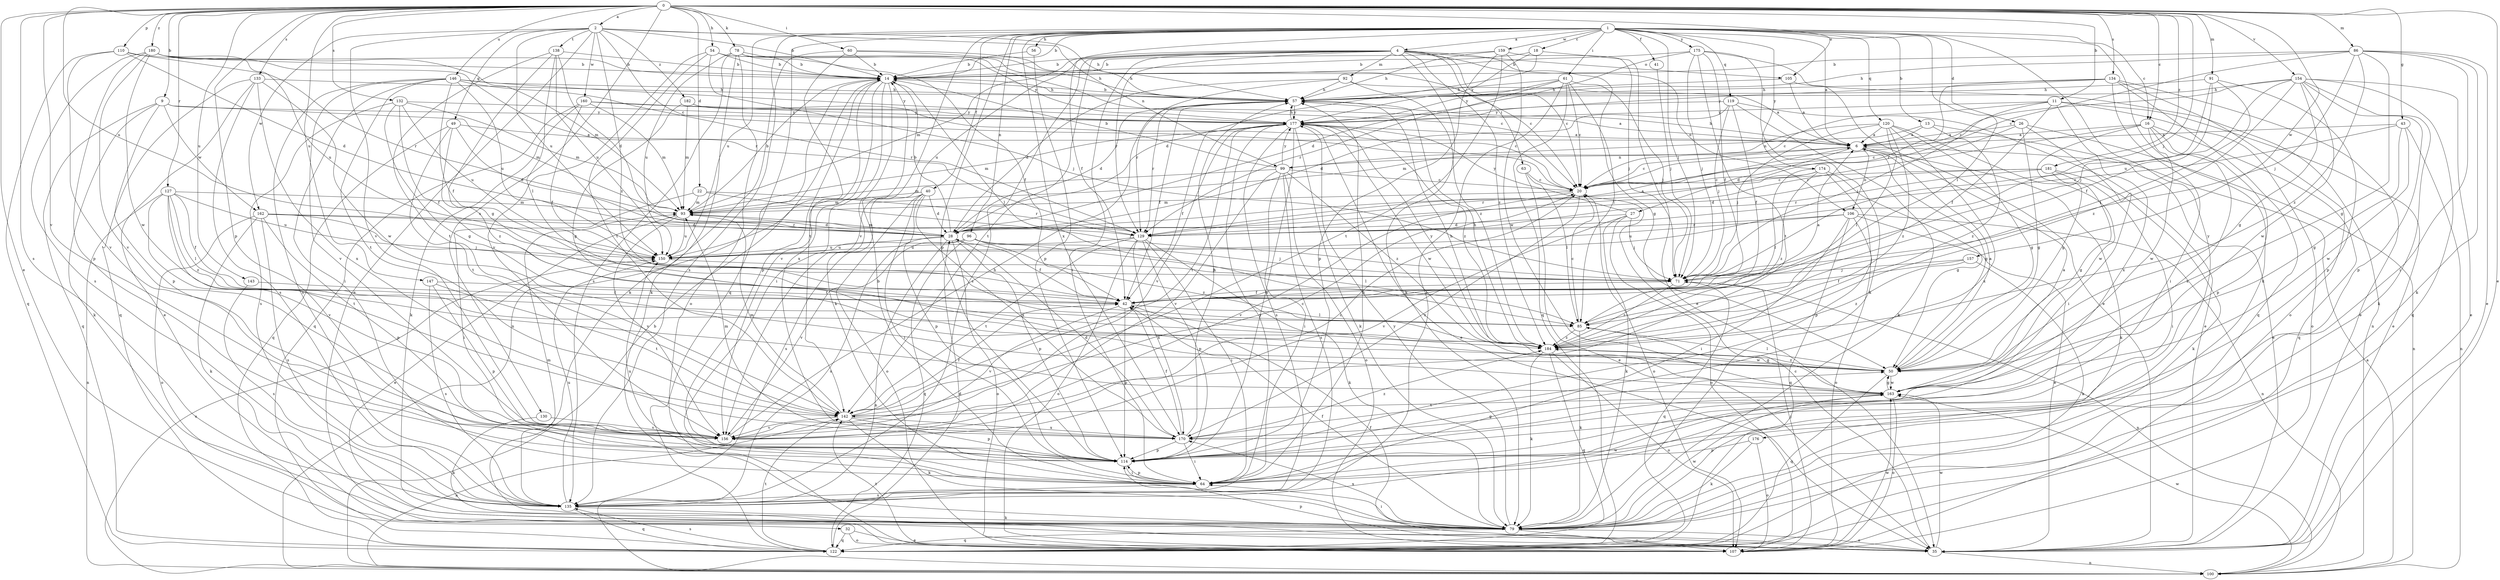 strict digraph  {
0;
1;
2;
4;
6;
9;
11;
13;
14;
16;
18;
20;
22;
26;
27;
28;
32;
35;
40;
41;
42;
43;
49;
50;
54;
56;
57;
60;
61;
63;
64;
71;
78;
79;
85;
86;
91;
92;
93;
96;
99;
100;
105;
106;
107;
110;
114;
119;
120;
122;
127;
129;
130;
132;
133;
134;
135;
138;
142;
143;
146;
147;
150;
154;
156;
157;
159;
160;
162;
163;
170;
174;
175;
176;
177;
180;
181;
182;
184;
0 -> 2  [label=a];
0 -> 9  [label=b];
0 -> 11  [label=b];
0 -> 16  [label=c];
0 -> 22  [label=d];
0 -> 32  [label=e];
0 -> 35  [label=e];
0 -> 43  [label=g];
0 -> 54  [label=h];
0 -> 60  [label=i];
0 -> 71  [label=j];
0 -> 78  [label=k];
0 -> 86  [label=m];
0 -> 91  [label=m];
0 -> 105  [label=o];
0 -> 110  [label=p];
0 -> 114  [label=p];
0 -> 127  [label=r];
0 -> 130  [label=s];
0 -> 132  [label=s];
0 -> 133  [label=s];
0 -> 134  [label=s];
0 -> 135  [label=s];
0 -> 143  [label=u];
0 -> 146  [label=u];
0 -> 147  [label=u];
0 -> 150  [label=u];
0 -> 154  [label=v];
0 -> 156  [label=v];
0 -> 157  [label=w];
0 -> 180  [label=z];
0 -> 181  [label=z];
1 -> 4  [label=a];
1 -> 6  [label=a];
1 -> 13  [label=b];
1 -> 14  [label=b];
1 -> 16  [label=c];
1 -> 18  [label=c];
1 -> 26  [label=d];
1 -> 40  [label=f];
1 -> 41  [label=f];
1 -> 42  [label=f];
1 -> 56  [label=h];
1 -> 61  [label=i];
1 -> 71  [label=j];
1 -> 79  [label=k];
1 -> 85  [label=l];
1 -> 96  [label=n];
1 -> 114  [label=p];
1 -> 119  [label=q];
1 -> 120  [label=q];
1 -> 122  [label=q];
1 -> 135  [label=s];
1 -> 150  [label=u];
1 -> 156  [label=v];
1 -> 159  [label=w];
1 -> 170  [label=x];
1 -> 174  [label=y];
1 -> 175  [label=y];
1 -> 176  [label=y];
2 -> 14  [label=b];
2 -> 20  [label=c];
2 -> 35  [label=e];
2 -> 49  [label=g];
2 -> 57  [label=h];
2 -> 99  [label=n];
2 -> 138  [label=t];
2 -> 150  [label=u];
2 -> 156  [label=v];
2 -> 160  [label=w];
2 -> 162  [label=w];
2 -> 182  [label=z];
2 -> 184  [label=z];
4 -> 14  [label=b];
4 -> 20  [label=c];
4 -> 50  [label=g];
4 -> 63  [label=i];
4 -> 64  [label=i];
4 -> 79  [label=k];
4 -> 92  [label=m];
4 -> 93  [label=m];
4 -> 105  [label=o];
4 -> 106  [label=o];
4 -> 129  [label=r];
4 -> 135  [label=s];
4 -> 142  [label=t];
4 -> 150  [label=u];
4 -> 184  [label=z];
6 -> 20  [label=c];
6 -> 27  [label=d];
6 -> 50  [label=g];
6 -> 57  [label=h];
6 -> 79  [label=k];
6 -> 99  [label=n];
6 -> 106  [label=o];
9 -> 79  [label=k];
9 -> 93  [label=m];
9 -> 114  [label=p];
9 -> 122  [label=q];
9 -> 162  [label=w];
9 -> 177  [label=y];
11 -> 20  [label=c];
11 -> 35  [label=e];
11 -> 42  [label=f];
11 -> 71  [label=j];
11 -> 107  [label=o];
11 -> 170  [label=x];
11 -> 177  [label=y];
13 -> 6  [label=a];
13 -> 35  [label=e];
13 -> 99  [label=n];
13 -> 184  [label=z];
14 -> 57  [label=h];
14 -> 64  [label=i];
14 -> 79  [label=k];
14 -> 85  [label=l];
14 -> 100  [label=n];
14 -> 114  [label=p];
14 -> 156  [label=v];
14 -> 170  [label=x];
16 -> 6  [label=a];
16 -> 50  [label=g];
16 -> 114  [label=p];
16 -> 122  [label=q];
16 -> 129  [label=r];
16 -> 163  [label=w];
16 -> 170  [label=x];
18 -> 14  [label=b];
18 -> 28  [label=d];
18 -> 35  [label=e];
18 -> 177  [label=y];
20 -> 93  [label=m];
20 -> 107  [label=o];
20 -> 156  [label=v];
20 -> 170  [label=x];
22 -> 64  [label=i];
22 -> 71  [label=j];
22 -> 93  [label=m];
22 -> 129  [label=r];
26 -> 6  [label=a];
26 -> 20  [label=c];
26 -> 50  [label=g];
26 -> 64  [label=i];
26 -> 100  [label=n];
27 -> 28  [label=d];
27 -> 71  [label=j];
27 -> 79  [label=k];
27 -> 107  [label=o];
27 -> 156  [label=v];
27 -> 177  [label=y];
28 -> 6  [label=a];
28 -> 14  [label=b];
28 -> 42  [label=f];
28 -> 93  [label=m];
28 -> 100  [label=n];
28 -> 107  [label=o];
28 -> 114  [label=p];
28 -> 135  [label=s];
28 -> 150  [label=u];
32 -> 35  [label=e];
32 -> 107  [label=o];
32 -> 122  [label=q];
35 -> 20  [label=c];
35 -> 42  [label=f];
35 -> 100  [label=n];
35 -> 114  [label=p];
35 -> 163  [label=w];
40 -> 28  [label=d];
40 -> 64  [label=i];
40 -> 93  [label=m];
40 -> 107  [label=o];
40 -> 114  [label=p];
40 -> 135  [label=s];
40 -> 170  [label=x];
41 -> 71  [label=j];
42 -> 6  [label=a];
42 -> 85  [label=l];
42 -> 114  [label=p];
42 -> 156  [label=v];
43 -> 6  [label=a];
43 -> 50  [label=g];
43 -> 100  [label=n];
43 -> 129  [label=r];
43 -> 163  [label=w];
49 -> 6  [label=a];
49 -> 28  [label=d];
49 -> 122  [label=q];
49 -> 142  [label=t];
49 -> 184  [label=z];
50 -> 6  [label=a];
50 -> 57  [label=h];
50 -> 85  [label=l];
50 -> 122  [label=q];
50 -> 163  [label=w];
50 -> 184  [label=z];
54 -> 14  [label=b];
54 -> 20  [label=c];
54 -> 71  [label=j];
54 -> 142  [label=t];
54 -> 156  [label=v];
54 -> 177  [label=y];
56 -> 14  [label=b];
56 -> 114  [label=p];
57 -> 14  [label=b];
57 -> 28  [label=d];
57 -> 42  [label=f];
57 -> 129  [label=r];
57 -> 177  [label=y];
60 -> 14  [label=b];
60 -> 20  [label=c];
60 -> 57  [label=h];
60 -> 79  [label=k];
60 -> 142  [label=t];
61 -> 20  [label=c];
61 -> 57  [label=h];
61 -> 71  [label=j];
61 -> 85  [label=l];
61 -> 122  [label=q];
61 -> 129  [label=r];
61 -> 135  [label=s];
61 -> 177  [label=y];
63 -> 20  [label=c];
63 -> 35  [label=e];
63 -> 85  [label=l];
64 -> 14  [label=b];
64 -> 57  [label=h];
64 -> 114  [label=p];
64 -> 135  [label=s];
64 -> 150  [label=u];
71 -> 42  [label=f];
71 -> 100  [label=n];
71 -> 122  [label=q];
71 -> 184  [label=z];
78 -> 14  [label=b];
78 -> 42  [label=f];
78 -> 57  [label=h];
78 -> 79  [label=k];
78 -> 107  [label=o];
78 -> 135  [label=s];
78 -> 150  [label=u];
79 -> 35  [label=e];
79 -> 42  [label=f];
79 -> 64  [label=i];
79 -> 107  [label=o];
79 -> 122  [label=q];
79 -> 163  [label=w];
79 -> 170  [label=x];
79 -> 177  [label=y];
85 -> 20  [label=c];
85 -> 79  [label=k];
85 -> 163  [label=w];
85 -> 184  [label=z];
86 -> 14  [label=b];
86 -> 20  [label=c];
86 -> 35  [label=e];
86 -> 50  [label=g];
86 -> 57  [label=h];
86 -> 64  [label=i];
86 -> 71  [label=j];
86 -> 79  [label=k];
86 -> 184  [label=z];
91 -> 42  [label=f];
91 -> 57  [label=h];
91 -> 71  [label=j];
91 -> 85  [label=l];
91 -> 114  [label=p];
92 -> 6  [label=a];
92 -> 28  [label=d];
92 -> 57  [label=h];
92 -> 129  [label=r];
92 -> 184  [label=z];
93 -> 14  [label=b];
93 -> 28  [label=d];
93 -> 35  [label=e];
93 -> 150  [label=u];
93 -> 156  [label=v];
96 -> 71  [label=j];
96 -> 85  [label=l];
96 -> 122  [label=q];
96 -> 150  [label=u];
96 -> 156  [label=v];
96 -> 184  [label=z];
99 -> 14  [label=b];
99 -> 20  [label=c];
99 -> 64  [label=i];
99 -> 93  [label=m];
99 -> 107  [label=o];
99 -> 135  [label=s];
99 -> 156  [label=v];
99 -> 177  [label=y];
99 -> 184  [label=z];
100 -> 6  [label=a];
100 -> 14  [label=b];
100 -> 150  [label=u];
100 -> 163  [label=w];
105 -> 6  [label=a];
105 -> 57  [label=h];
105 -> 100  [label=n];
106 -> 35  [label=e];
106 -> 64  [label=i];
106 -> 100  [label=n];
106 -> 107  [label=o];
106 -> 122  [label=q];
106 -> 129  [label=r];
106 -> 150  [label=u];
107 -> 71  [label=j];
107 -> 142  [label=t];
107 -> 163  [label=w];
110 -> 14  [label=b];
110 -> 28  [label=d];
110 -> 122  [label=q];
110 -> 129  [label=r];
110 -> 156  [label=v];
114 -> 50  [label=g];
114 -> 64  [label=i];
119 -> 28  [label=d];
119 -> 35  [label=e];
119 -> 42  [label=f];
119 -> 71  [label=j];
119 -> 79  [label=k];
119 -> 177  [label=y];
120 -> 6  [label=a];
120 -> 50  [label=g];
120 -> 71  [label=j];
120 -> 85  [label=l];
120 -> 93  [label=m];
120 -> 163  [label=w];
120 -> 170  [label=x];
120 -> 184  [label=z];
122 -> 28  [label=d];
122 -> 135  [label=s];
122 -> 142  [label=t];
127 -> 42  [label=f];
127 -> 85  [label=l];
127 -> 93  [label=m];
127 -> 100  [label=n];
127 -> 142  [label=t];
127 -> 150  [label=u];
127 -> 156  [label=v];
127 -> 184  [label=z];
129 -> 64  [label=i];
129 -> 79  [label=k];
129 -> 107  [label=o];
129 -> 114  [label=p];
129 -> 142  [label=t];
129 -> 150  [label=u];
129 -> 170  [label=x];
130 -> 79  [label=k];
130 -> 156  [label=v];
132 -> 42  [label=f];
132 -> 50  [label=g];
132 -> 93  [label=m];
132 -> 135  [label=s];
132 -> 150  [label=u];
132 -> 177  [label=y];
133 -> 35  [label=e];
133 -> 57  [label=h];
133 -> 122  [label=q];
133 -> 135  [label=s];
133 -> 163  [label=w];
133 -> 170  [label=x];
134 -> 35  [label=e];
134 -> 57  [label=h];
134 -> 64  [label=i];
134 -> 107  [label=o];
134 -> 122  [label=q];
134 -> 129  [label=r];
134 -> 177  [label=y];
135 -> 79  [label=k];
135 -> 93  [label=m];
135 -> 122  [label=q];
135 -> 150  [label=u];
135 -> 163  [label=w];
135 -> 177  [label=y];
138 -> 14  [label=b];
138 -> 28  [label=d];
138 -> 50  [label=g];
138 -> 85  [label=l];
138 -> 142  [label=t];
138 -> 150  [label=u];
142 -> 20  [label=c];
142 -> 42  [label=f];
142 -> 79  [label=k];
142 -> 93  [label=m];
142 -> 100  [label=n];
142 -> 114  [label=p];
142 -> 156  [label=v];
142 -> 170  [label=x];
143 -> 42  [label=f];
143 -> 135  [label=s];
146 -> 42  [label=f];
146 -> 57  [label=h];
146 -> 64  [label=i];
146 -> 129  [label=r];
146 -> 135  [label=s];
146 -> 142  [label=t];
146 -> 150  [label=u];
146 -> 156  [label=v];
146 -> 177  [label=y];
147 -> 42  [label=f];
147 -> 114  [label=p];
147 -> 135  [label=s];
147 -> 142  [label=t];
150 -> 71  [label=j];
154 -> 20  [label=c];
154 -> 35  [label=e];
154 -> 50  [label=g];
154 -> 57  [label=h];
154 -> 79  [label=k];
154 -> 114  [label=p];
154 -> 122  [label=q];
154 -> 150  [label=u];
154 -> 163  [label=w];
154 -> 184  [label=z];
156 -> 20  [label=c];
156 -> 57  [label=h];
157 -> 42  [label=f];
157 -> 71  [label=j];
157 -> 79  [label=k];
157 -> 184  [label=z];
159 -> 14  [label=b];
159 -> 57  [label=h];
159 -> 71  [label=j];
159 -> 114  [label=p];
159 -> 142  [label=t];
159 -> 163  [label=w];
160 -> 6  [label=a];
160 -> 42  [label=f];
160 -> 79  [label=k];
160 -> 93  [label=m];
160 -> 122  [label=q];
160 -> 177  [label=y];
162 -> 28  [label=d];
162 -> 71  [label=j];
162 -> 79  [label=k];
162 -> 107  [label=o];
162 -> 114  [label=p];
162 -> 129  [label=r];
162 -> 135  [label=s];
163 -> 6  [label=a];
163 -> 50  [label=g];
163 -> 107  [label=o];
163 -> 142  [label=t];
170 -> 28  [label=d];
170 -> 42  [label=f];
170 -> 57  [label=h];
170 -> 64  [label=i];
170 -> 93  [label=m];
170 -> 114  [label=p];
170 -> 184  [label=z];
174 -> 20  [label=c];
174 -> 50  [label=g];
174 -> 85  [label=l];
174 -> 114  [label=p];
174 -> 129  [label=r];
174 -> 184  [label=z];
175 -> 14  [label=b];
175 -> 28  [label=d];
175 -> 35  [label=e];
175 -> 42  [label=f];
175 -> 71  [label=j];
175 -> 79  [label=k];
175 -> 142  [label=t];
176 -> 79  [label=k];
176 -> 107  [label=o];
176 -> 114  [label=p];
177 -> 6  [label=a];
177 -> 35  [label=e];
177 -> 42  [label=f];
177 -> 57  [label=h];
177 -> 79  [label=k];
177 -> 93  [label=m];
177 -> 114  [label=p];
177 -> 135  [label=s];
177 -> 142  [label=t];
177 -> 156  [label=v];
177 -> 163  [label=w];
177 -> 184  [label=z];
180 -> 14  [label=b];
180 -> 93  [label=m];
180 -> 114  [label=p];
180 -> 129  [label=r];
180 -> 135  [label=s];
180 -> 150  [label=u];
180 -> 156  [label=v];
180 -> 163  [label=w];
181 -> 20  [label=c];
181 -> 28  [label=d];
181 -> 50  [label=g];
181 -> 64  [label=i];
181 -> 79  [label=k];
181 -> 129  [label=r];
182 -> 20  [label=c];
182 -> 50  [label=g];
182 -> 93  [label=m];
182 -> 177  [label=y];
184 -> 50  [label=g];
184 -> 57  [label=h];
184 -> 79  [label=k];
184 -> 107  [label=o];
184 -> 122  [label=q];
184 -> 177  [label=y];
}
